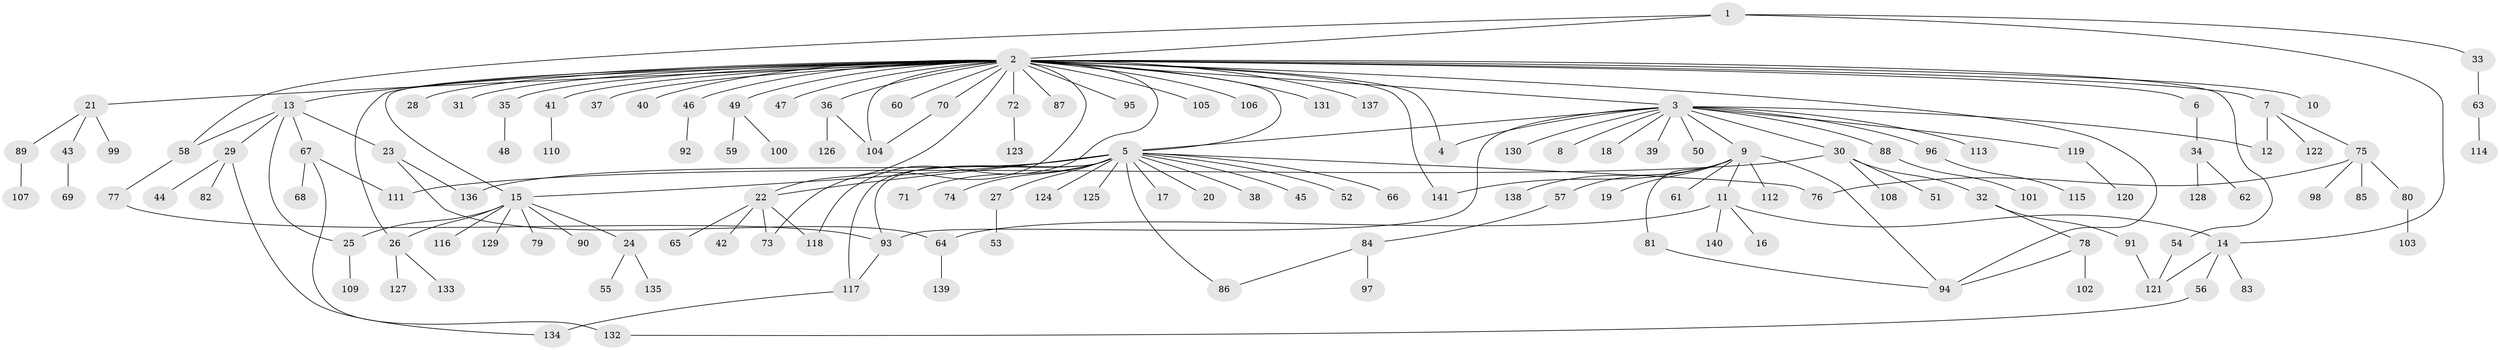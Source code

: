 // coarse degree distribution, {9: 0.013888888888888888, 17: 0.013888888888888888, 15: 0.013888888888888888, 19: 0.013888888888888888, 3: 0.125, 1: 0.5138888888888888, 6: 0.013888888888888888, 4: 0.05555555555555555, 2: 0.19444444444444445, 7: 0.013888888888888888, 8: 0.013888888888888888, 5: 0.013888888888888888}
// Generated by graph-tools (version 1.1) at 2025/50/03/04/25 22:50:34]
// undirected, 141 vertices, 169 edges
graph export_dot {
  node [color=gray90,style=filled];
  1;
  2;
  3;
  4;
  5;
  6;
  7;
  8;
  9;
  10;
  11;
  12;
  13;
  14;
  15;
  16;
  17;
  18;
  19;
  20;
  21;
  22;
  23;
  24;
  25;
  26;
  27;
  28;
  29;
  30;
  31;
  32;
  33;
  34;
  35;
  36;
  37;
  38;
  39;
  40;
  41;
  42;
  43;
  44;
  45;
  46;
  47;
  48;
  49;
  50;
  51;
  52;
  53;
  54;
  55;
  56;
  57;
  58;
  59;
  60;
  61;
  62;
  63;
  64;
  65;
  66;
  67;
  68;
  69;
  70;
  71;
  72;
  73;
  74;
  75;
  76;
  77;
  78;
  79;
  80;
  81;
  82;
  83;
  84;
  85;
  86;
  87;
  88;
  89;
  90;
  91;
  92;
  93;
  94;
  95;
  96;
  97;
  98;
  99;
  100;
  101;
  102;
  103;
  104;
  105;
  106;
  107;
  108;
  109;
  110;
  111;
  112;
  113;
  114;
  115;
  116;
  117;
  118;
  119;
  120;
  121;
  122;
  123;
  124;
  125;
  126;
  127;
  128;
  129;
  130;
  131;
  132;
  133;
  134;
  135;
  136;
  137;
  138;
  139;
  140;
  141;
  1 -- 2;
  1 -- 14;
  1 -- 33;
  1 -- 58;
  2 -- 3;
  2 -- 4;
  2 -- 5;
  2 -- 6;
  2 -- 7;
  2 -- 10;
  2 -- 13;
  2 -- 15;
  2 -- 21;
  2 -- 22;
  2 -- 26;
  2 -- 28;
  2 -- 31;
  2 -- 35;
  2 -- 36;
  2 -- 37;
  2 -- 40;
  2 -- 41;
  2 -- 46;
  2 -- 47;
  2 -- 49;
  2 -- 54;
  2 -- 60;
  2 -- 70;
  2 -- 72;
  2 -- 73;
  2 -- 87;
  2 -- 94;
  2 -- 95;
  2 -- 104;
  2 -- 105;
  2 -- 106;
  2 -- 118;
  2 -- 131;
  2 -- 137;
  2 -- 141;
  3 -- 4;
  3 -- 5;
  3 -- 8;
  3 -- 9;
  3 -- 12;
  3 -- 18;
  3 -- 30;
  3 -- 39;
  3 -- 50;
  3 -- 88;
  3 -- 93;
  3 -- 96;
  3 -- 113;
  3 -- 119;
  3 -- 130;
  5 -- 15;
  5 -- 17;
  5 -- 20;
  5 -- 22;
  5 -- 27;
  5 -- 38;
  5 -- 45;
  5 -- 52;
  5 -- 66;
  5 -- 71;
  5 -- 74;
  5 -- 76;
  5 -- 86;
  5 -- 93;
  5 -- 117;
  5 -- 124;
  5 -- 125;
  5 -- 136;
  6 -- 34;
  7 -- 12;
  7 -- 75;
  7 -- 122;
  9 -- 11;
  9 -- 19;
  9 -- 57;
  9 -- 61;
  9 -- 81;
  9 -- 94;
  9 -- 112;
  9 -- 138;
  9 -- 141;
  11 -- 14;
  11 -- 16;
  11 -- 64;
  11 -- 140;
  13 -- 23;
  13 -- 25;
  13 -- 29;
  13 -- 58;
  13 -- 67;
  14 -- 56;
  14 -- 83;
  14 -- 121;
  15 -- 24;
  15 -- 25;
  15 -- 26;
  15 -- 79;
  15 -- 90;
  15 -- 116;
  15 -- 129;
  21 -- 43;
  21 -- 89;
  21 -- 99;
  22 -- 42;
  22 -- 65;
  22 -- 73;
  22 -- 118;
  23 -- 64;
  23 -- 136;
  24 -- 55;
  24 -- 135;
  25 -- 109;
  26 -- 127;
  26 -- 133;
  27 -- 53;
  29 -- 44;
  29 -- 82;
  29 -- 134;
  30 -- 32;
  30 -- 51;
  30 -- 108;
  30 -- 111;
  32 -- 78;
  32 -- 91;
  33 -- 63;
  34 -- 62;
  34 -- 128;
  35 -- 48;
  36 -- 104;
  36 -- 126;
  41 -- 110;
  43 -- 69;
  46 -- 92;
  49 -- 59;
  49 -- 100;
  54 -- 121;
  56 -- 132;
  57 -- 84;
  58 -- 77;
  63 -- 114;
  64 -- 139;
  67 -- 68;
  67 -- 111;
  67 -- 132;
  70 -- 104;
  72 -- 123;
  75 -- 76;
  75 -- 80;
  75 -- 85;
  75 -- 98;
  77 -- 93;
  78 -- 94;
  78 -- 102;
  80 -- 103;
  81 -- 94;
  84 -- 86;
  84 -- 97;
  88 -- 101;
  89 -- 107;
  91 -- 121;
  93 -- 117;
  96 -- 115;
  117 -- 134;
  119 -- 120;
}
